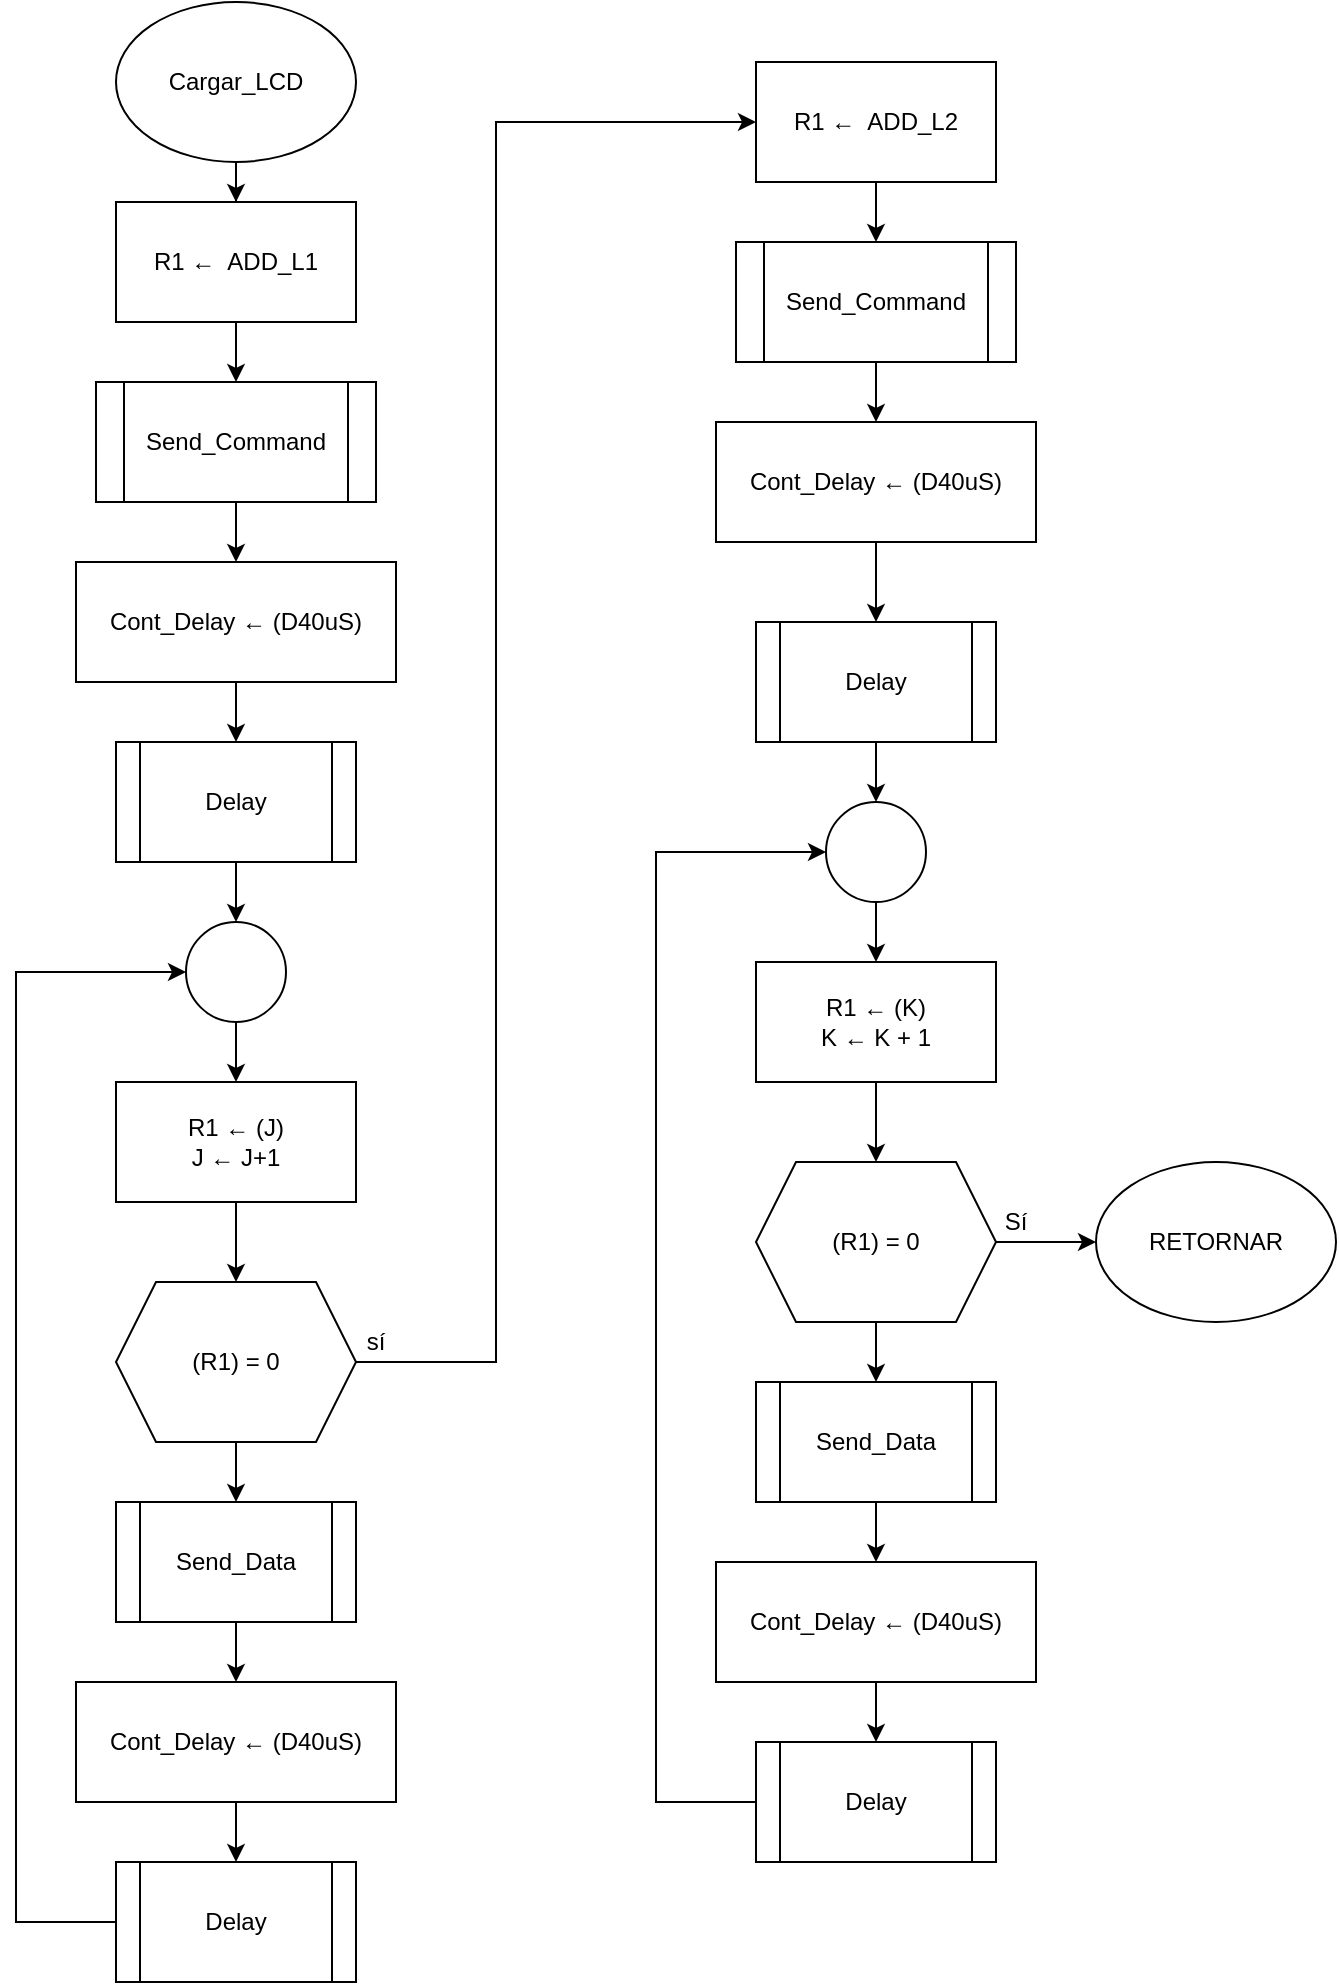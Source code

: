 <mxfile version="14.3.1" type="device"><diagram id="PV07NqAKtFdC1fKf2miJ" name="Page-1"><mxGraphModel dx="1139" dy="841" grid="1" gridSize="10" guides="1" tooltips="1" connect="1" arrows="1" fold="1" page="1" pageScale="1" pageWidth="850" pageHeight="1100" math="0" shadow="0"><root><mxCell id="0"/><mxCell id="1" parent="0"/><mxCell id="laCWEJGFu4zhzLFhZt6P-6" value="" style="edgeStyle=orthogonalEdgeStyle;rounded=0;orthogonalLoop=1;jettySize=auto;html=1;" edge="1" parent="1" source="laCWEJGFu4zhzLFhZt6P-4" target="laCWEJGFu4zhzLFhZt6P-5"><mxGeometry relative="1" as="geometry"/></mxCell><mxCell id="laCWEJGFu4zhzLFhZt6P-4" value="Cargar_LCD" style="ellipse;whiteSpace=wrap;html=1;" vertex="1" parent="1"><mxGeometry x="80" y="20" width="120" height="80" as="geometry"/></mxCell><mxCell id="laCWEJGFu4zhzLFhZt6P-8" value="" style="edgeStyle=orthogonalEdgeStyle;rounded=0;orthogonalLoop=1;jettySize=auto;html=1;" edge="1" parent="1" source="laCWEJGFu4zhzLFhZt6P-5" target="laCWEJGFu4zhzLFhZt6P-7"><mxGeometry relative="1" as="geometry"/></mxCell><mxCell id="laCWEJGFu4zhzLFhZt6P-5" value="R1 ←&amp;nbsp; ADD_L1" style="whiteSpace=wrap;html=1;" vertex="1" parent="1"><mxGeometry x="80" y="120" width="120" height="60" as="geometry"/></mxCell><mxCell id="laCWEJGFu4zhzLFhZt6P-10" value="" style="edgeStyle=orthogonalEdgeStyle;rounded=0;orthogonalLoop=1;jettySize=auto;html=1;" edge="1" parent="1" source="laCWEJGFu4zhzLFhZt6P-7" target="laCWEJGFu4zhzLFhZt6P-9"><mxGeometry relative="1" as="geometry"/></mxCell><mxCell id="laCWEJGFu4zhzLFhZt6P-7" value="Send_Command" style="shape=process;whiteSpace=wrap;html=1;backgroundOutline=1;" vertex="1" parent="1"><mxGeometry x="70" y="210" width="140" height="60" as="geometry"/></mxCell><mxCell id="laCWEJGFu4zhzLFhZt6P-12" value="" style="edgeStyle=orthogonalEdgeStyle;rounded=0;orthogonalLoop=1;jettySize=auto;html=1;" edge="1" parent="1" source="laCWEJGFu4zhzLFhZt6P-9" target="laCWEJGFu4zhzLFhZt6P-11"><mxGeometry relative="1" as="geometry"/></mxCell><mxCell id="laCWEJGFu4zhzLFhZt6P-9" value="Cont_Delay ← (D40uS)" style="whiteSpace=wrap;html=1;" vertex="1" parent="1"><mxGeometry x="60" y="300" width="160" height="60" as="geometry"/></mxCell><mxCell id="laCWEJGFu4zhzLFhZt6P-32" value="" style="edgeStyle=orthogonalEdgeStyle;rounded=0;orthogonalLoop=1;jettySize=auto;html=1;" edge="1" parent="1" source="laCWEJGFu4zhzLFhZt6P-11" target="laCWEJGFu4zhzLFhZt6P-29"><mxGeometry relative="1" as="geometry"/></mxCell><mxCell id="laCWEJGFu4zhzLFhZt6P-11" value="Delay" style="shape=process;whiteSpace=wrap;html=1;backgroundOutline=1;" vertex="1" parent="1"><mxGeometry x="80" y="390" width="120" height="60" as="geometry"/></mxCell><mxCell id="laCWEJGFu4zhzLFhZt6P-16" value="" style="edgeStyle=orthogonalEdgeStyle;rounded=0;orthogonalLoop=1;jettySize=auto;html=1;" edge="1" parent="1" source="laCWEJGFu4zhzLFhZt6P-13" target="laCWEJGFu4zhzLFhZt6P-15"><mxGeometry relative="1" as="geometry"/></mxCell><mxCell id="laCWEJGFu4zhzLFhZt6P-13" value="&lt;div&gt;R1 ← (J)&lt;/div&gt;&lt;div&gt;J ← J+1&lt;br&gt;&lt;/div&gt;" style="whiteSpace=wrap;html=1;" vertex="1" parent="1"><mxGeometry x="80" y="560" width="120" height="60" as="geometry"/></mxCell><mxCell id="laCWEJGFu4zhzLFhZt6P-19" value="" style="edgeStyle=orthogonalEdgeStyle;rounded=0;orthogonalLoop=1;jettySize=auto;html=1;entryX=0;entryY=0.5;entryDx=0;entryDy=0;" edge="1" parent="1" source="laCWEJGFu4zhzLFhZt6P-15" target="laCWEJGFu4zhzLFhZt6P-18"><mxGeometry relative="1" as="geometry"><Array as="points"><mxPoint x="270" y="700"/><mxPoint x="270" y="80"/></Array></mxGeometry></mxCell><mxCell id="laCWEJGFu4zhzLFhZt6P-24" value="" style="edgeStyle=orthogonalEdgeStyle;rounded=0;orthogonalLoop=1;jettySize=auto;html=1;" edge="1" parent="1" source="laCWEJGFu4zhzLFhZt6P-15" target="laCWEJGFu4zhzLFhZt6P-23"><mxGeometry relative="1" as="geometry"/></mxCell><mxCell id="laCWEJGFu4zhzLFhZt6P-15" value="(R1) = 0" style="shape=hexagon;perimeter=hexagonPerimeter2;whiteSpace=wrap;html=1;fixedSize=1;" vertex="1" parent="1"><mxGeometry x="80" y="660" width="120" height="80" as="geometry"/></mxCell><mxCell id="laCWEJGFu4zhzLFhZt6P-49" value="" style="edgeStyle=orthogonalEdgeStyle;rounded=0;orthogonalLoop=1;jettySize=auto;html=1;" edge="1" parent="1" source="laCWEJGFu4zhzLFhZt6P-18" target="laCWEJGFu4zhzLFhZt6P-33"><mxGeometry relative="1" as="geometry"/></mxCell><mxCell id="laCWEJGFu4zhzLFhZt6P-18" value="R1 ←&amp;nbsp; ADD_L2" style="whiteSpace=wrap;html=1;" vertex="1" parent="1"><mxGeometry x="400" y="50" width="120" height="60" as="geometry"/></mxCell><mxCell id="laCWEJGFu4zhzLFhZt6P-20" value="sí" style="text;html=1;strokeColor=none;fillColor=none;align=center;verticalAlign=middle;whiteSpace=wrap;rounded=0;" vertex="1" parent="1"><mxGeometry x="190" y="680" width="40" height="20" as="geometry"/></mxCell><mxCell id="laCWEJGFu4zhzLFhZt6P-26" value="" style="edgeStyle=orthogonalEdgeStyle;rounded=0;orthogonalLoop=1;jettySize=auto;html=1;" edge="1" parent="1" source="laCWEJGFu4zhzLFhZt6P-23" target="laCWEJGFu4zhzLFhZt6P-25"><mxGeometry relative="1" as="geometry"/></mxCell><mxCell id="laCWEJGFu4zhzLFhZt6P-23" value="Send_Data" style="shape=process;whiteSpace=wrap;html=1;backgroundOutline=1;" vertex="1" parent="1"><mxGeometry x="80" y="770" width="120" height="60" as="geometry"/></mxCell><mxCell id="laCWEJGFu4zhzLFhZt6P-28" value="" style="edgeStyle=orthogonalEdgeStyle;rounded=0;orthogonalLoop=1;jettySize=auto;html=1;" edge="1" parent="1" source="laCWEJGFu4zhzLFhZt6P-25" target="laCWEJGFu4zhzLFhZt6P-27"><mxGeometry relative="1" as="geometry"/></mxCell><mxCell id="laCWEJGFu4zhzLFhZt6P-25" value="Cont_Delay ← (D40uS)" style="whiteSpace=wrap;html=1;" vertex="1" parent="1"><mxGeometry x="60" y="860" width="160" height="60" as="geometry"/></mxCell><mxCell id="laCWEJGFu4zhzLFhZt6P-30" style="edgeStyle=orthogonalEdgeStyle;rounded=0;orthogonalLoop=1;jettySize=auto;html=1;entryX=0;entryY=0.5;entryDx=0;entryDy=0;" edge="1" parent="1" source="laCWEJGFu4zhzLFhZt6P-27" target="laCWEJGFu4zhzLFhZt6P-29"><mxGeometry relative="1" as="geometry"><mxPoint x="40" y="680" as="targetPoint"/><Array as="points"><mxPoint x="30" y="980"/><mxPoint x="30" y="505"/></Array></mxGeometry></mxCell><mxCell id="laCWEJGFu4zhzLFhZt6P-27" value="Delay" style="shape=process;whiteSpace=wrap;html=1;backgroundOutline=1;" vertex="1" parent="1"><mxGeometry x="80" y="950" width="120" height="60" as="geometry"/></mxCell><mxCell id="laCWEJGFu4zhzLFhZt6P-31" value="" style="edgeStyle=orthogonalEdgeStyle;rounded=0;orthogonalLoop=1;jettySize=auto;html=1;" edge="1" parent="1" source="laCWEJGFu4zhzLFhZt6P-29" target="laCWEJGFu4zhzLFhZt6P-13"><mxGeometry relative="1" as="geometry"/></mxCell><mxCell id="laCWEJGFu4zhzLFhZt6P-29" value="" style="ellipse;whiteSpace=wrap;html=1;aspect=fixed;" vertex="1" parent="1"><mxGeometry x="115" y="480" width="50" height="50" as="geometry"/></mxCell><mxCell id="laCWEJGFu4zhzLFhZt6P-50" value="" style="edgeStyle=orthogonalEdgeStyle;rounded=0;orthogonalLoop=1;jettySize=auto;html=1;" edge="1" parent="1" source="laCWEJGFu4zhzLFhZt6P-33" target="laCWEJGFu4zhzLFhZt6P-34"><mxGeometry relative="1" as="geometry"/></mxCell><mxCell id="laCWEJGFu4zhzLFhZt6P-33" value="Send_Command" style="shape=process;whiteSpace=wrap;html=1;backgroundOutline=1;" vertex="1" parent="1"><mxGeometry x="390" y="140" width="140" height="60" as="geometry"/></mxCell><mxCell id="laCWEJGFu4zhzLFhZt6P-51" value="" style="edgeStyle=orthogonalEdgeStyle;rounded=0;orthogonalLoop=1;jettySize=auto;html=1;" edge="1" parent="1" source="laCWEJGFu4zhzLFhZt6P-34" target="laCWEJGFu4zhzLFhZt6P-35"><mxGeometry relative="1" as="geometry"/></mxCell><mxCell id="laCWEJGFu4zhzLFhZt6P-34" value="Cont_Delay ← (D40uS)" style="whiteSpace=wrap;html=1;" vertex="1" parent="1"><mxGeometry x="380" y="230" width="160" height="60" as="geometry"/></mxCell><mxCell id="laCWEJGFu4zhzLFhZt6P-52" value="" style="edgeStyle=orthogonalEdgeStyle;rounded=0;orthogonalLoop=1;jettySize=auto;html=1;" edge="1" parent="1" source="laCWEJGFu4zhzLFhZt6P-35" target="laCWEJGFu4zhzLFhZt6P-48"><mxGeometry relative="1" as="geometry"/></mxCell><mxCell id="laCWEJGFu4zhzLFhZt6P-35" value="Delay" style="shape=process;whiteSpace=wrap;html=1;backgroundOutline=1;" vertex="1" parent="1"><mxGeometry x="400" y="330" width="120" height="60" as="geometry"/></mxCell><mxCell id="laCWEJGFu4zhzLFhZt6P-36" value="" style="edgeStyle=orthogonalEdgeStyle;rounded=0;orthogonalLoop=1;jettySize=auto;html=1;" edge="1" parent="1" source="laCWEJGFu4zhzLFhZt6P-37" target="laCWEJGFu4zhzLFhZt6P-39"><mxGeometry relative="1" as="geometry"/></mxCell><mxCell id="laCWEJGFu4zhzLFhZt6P-37" value="&lt;div&gt;R1 ← (K)&lt;/div&gt;&lt;div&gt;K ← K + 1&lt;br&gt;&lt;/div&gt;" style="whiteSpace=wrap;html=1;" vertex="1" parent="1"><mxGeometry x="400" y="500" width="120" height="60" as="geometry"/></mxCell><mxCell id="laCWEJGFu4zhzLFhZt6P-38" value="" style="edgeStyle=orthogonalEdgeStyle;rounded=0;orthogonalLoop=1;jettySize=auto;html=1;" edge="1" parent="1" source="laCWEJGFu4zhzLFhZt6P-39" target="laCWEJGFu4zhzLFhZt6P-42"><mxGeometry relative="1" as="geometry"/></mxCell><mxCell id="laCWEJGFu4zhzLFhZt6P-57" value="" style="edgeStyle=orthogonalEdgeStyle;rounded=0;orthogonalLoop=1;jettySize=auto;html=1;" edge="1" parent="1" source="laCWEJGFu4zhzLFhZt6P-39" target="laCWEJGFu4zhzLFhZt6P-53"><mxGeometry relative="1" as="geometry"/></mxCell><mxCell id="laCWEJGFu4zhzLFhZt6P-39" value="(R1) = 0" style="shape=hexagon;perimeter=hexagonPerimeter2;whiteSpace=wrap;html=1;fixedSize=1;" vertex="1" parent="1"><mxGeometry x="400" y="600" width="120" height="80" as="geometry"/></mxCell><mxCell id="laCWEJGFu4zhzLFhZt6P-41" value="" style="edgeStyle=orthogonalEdgeStyle;rounded=0;orthogonalLoop=1;jettySize=auto;html=1;" edge="1" parent="1" source="laCWEJGFu4zhzLFhZt6P-42" target="laCWEJGFu4zhzLFhZt6P-44"><mxGeometry relative="1" as="geometry"/></mxCell><mxCell id="laCWEJGFu4zhzLFhZt6P-42" value="Send_Data" style="shape=process;whiteSpace=wrap;html=1;backgroundOutline=1;" vertex="1" parent="1"><mxGeometry x="400" y="710" width="120" height="60" as="geometry"/></mxCell><mxCell id="laCWEJGFu4zhzLFhZt6P-43" value="" style="edgeStyle=orthogonalEdgeStyle;rounded=0;orthogonalLoop=1;jettySize=auto;html=1;" edge="1" parent="1" source="laCWEJGFu4zhzLFhZt6P-44" target="laCWEJGFu4zhzLFhZt6P-46"><mxGeometry relative="1" as="geometry"/></mxCell><mxCell id="laCWEJGFu4zhzLFhZt6P-44" value="Cont_Delay ← (D40uS)" style="whiteSpace=wrap;html=1;" vertex="1" parent="1"><mxGeometry x="380" y="800" width="160" height="60" as="geometry"/></mxCell><mxCell id="laCWEJGFu4zhzLFhZt6P-45" style="edgeStyle=orthogonalEdgeStyle;rounded=0;orthogonalLoop=1;jettySize=auto;html=1;entryX=0;entryY=0.5;entryDx=0;entryDy=0;" edge="1" parent="1" source="laCWEJGFu4zhzLFhZt6P-46" target="laCWEJGFu4zhzLFhZt6P-48"><mxGeometry relative="1" as="geometry"><mxPoint x="360" y="620" as="targetPoint"/><Array as="points"><mxPoint x="350" y="920"/><mxPoint x="350" y="445"/></Array></mxGeometry></mxCell><mxCell id="laCWEJGFu4zhzLFhZt6P-46" value="Delay" style="shape=process;whiteSpace=wrap;html=1;backgroundOutline=1;" vertex="1" parent="1"><mxGeometry x="400" y="890" width="120" height="60" as="geometry"/></mxCell><mxCell id="laCWEJGFu4zhzLFhZt6P-47" value="" style="edgeStyle=orthogonalEdgeStyle;rounded=0;orthogonalLoop=1;jettySize=auto;html=1;" edge="1" parent="1" source="laCWEJGFu4zhzLFhZt6P-48" target="laCWEJGFu4zhzLFhZt6P-37"><mxGeometry relative="1" as="geometry"/></mxCell><mxCell id="laCWEJGFu4zhzLFhZt6P-48" value="" style="ellipse;whiteSpace=wrap;html=1;aspect=fixed;" vertex="1" parent="1"><mxGeometry x="435" y="420" width="50" height="50" as="geometry"/></mxCell><mxCell id="laCWEJGFu4zhzLFhZt6P-53" value="RETORNAR" style="ellipse;whiteSpace=wrap;html=1;" vertex="1" parent="1"><mxGeometry x="570" y="600" width="120" height="80" as="geometry"/></mxCell><mxCell id="laCWEJGFu4zhzLFhZt6P-55" value="Sí" style="text;html=1;strokeColor=none;fillColor=none;align=center;verticalAlign=middle;whiteSpace=wrap;rounded=0;" vertex="1" parent="1"><mxGeometry x="510" y="620" width="40" height="20" as="geometry"/></mxCell></root></mxGraphModel></diagram></mxfile>